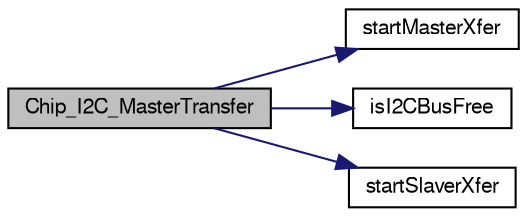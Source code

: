 digraph "Chip_I2C_MasterTransfer"
{
  edge [fontname="FreeSans",fontsize="10",labelfontname="FreeSans",labelfontsize="10"];
  node [fontname="FreeSans",fontsize="10",shape=record];
  rankdir="LR";
  Node1 [label="Chip_I2C_MasterTransfer",height=0.2,width=0.4,color="black", fillcolor="grey75", style="filled", fontcolor="black"];
  Node1 -> Node2 [color="midnightblue",fontsize="10",style="solid"];
  Node2 [label="startMasterXfer",height=0.2,width=0.4,color="black", fillcolor="white", style="filled",URL="$i2c__17xx__40xx_8c.html#a98ebe9d56104a1959ca9ec5874b93029"];
  Node1 -> Node3 [color="midnightblue",fontsize="10",style="solid"];
  Node3 [label="isI2CBusFree",height=0.2,width=0.4,color="black", fillcolor="white", style="filled",URL="$i2c__17xx__40xx_8c.html#adf0dffdb74771c1f98a5e959e6dca498"];
  Node1 -> Node4 [color="midnightblue",fontsize="10",style="solid"];
  Node4 [label="startSlaverXfer",height=0.2,width=0.4,color="black", fillcolor="white", style="filled",URL="$i2c__17xx__40xx_8c.html#a0f8b2c1a7c00b5e622b3a6f273cd5177"];
}

